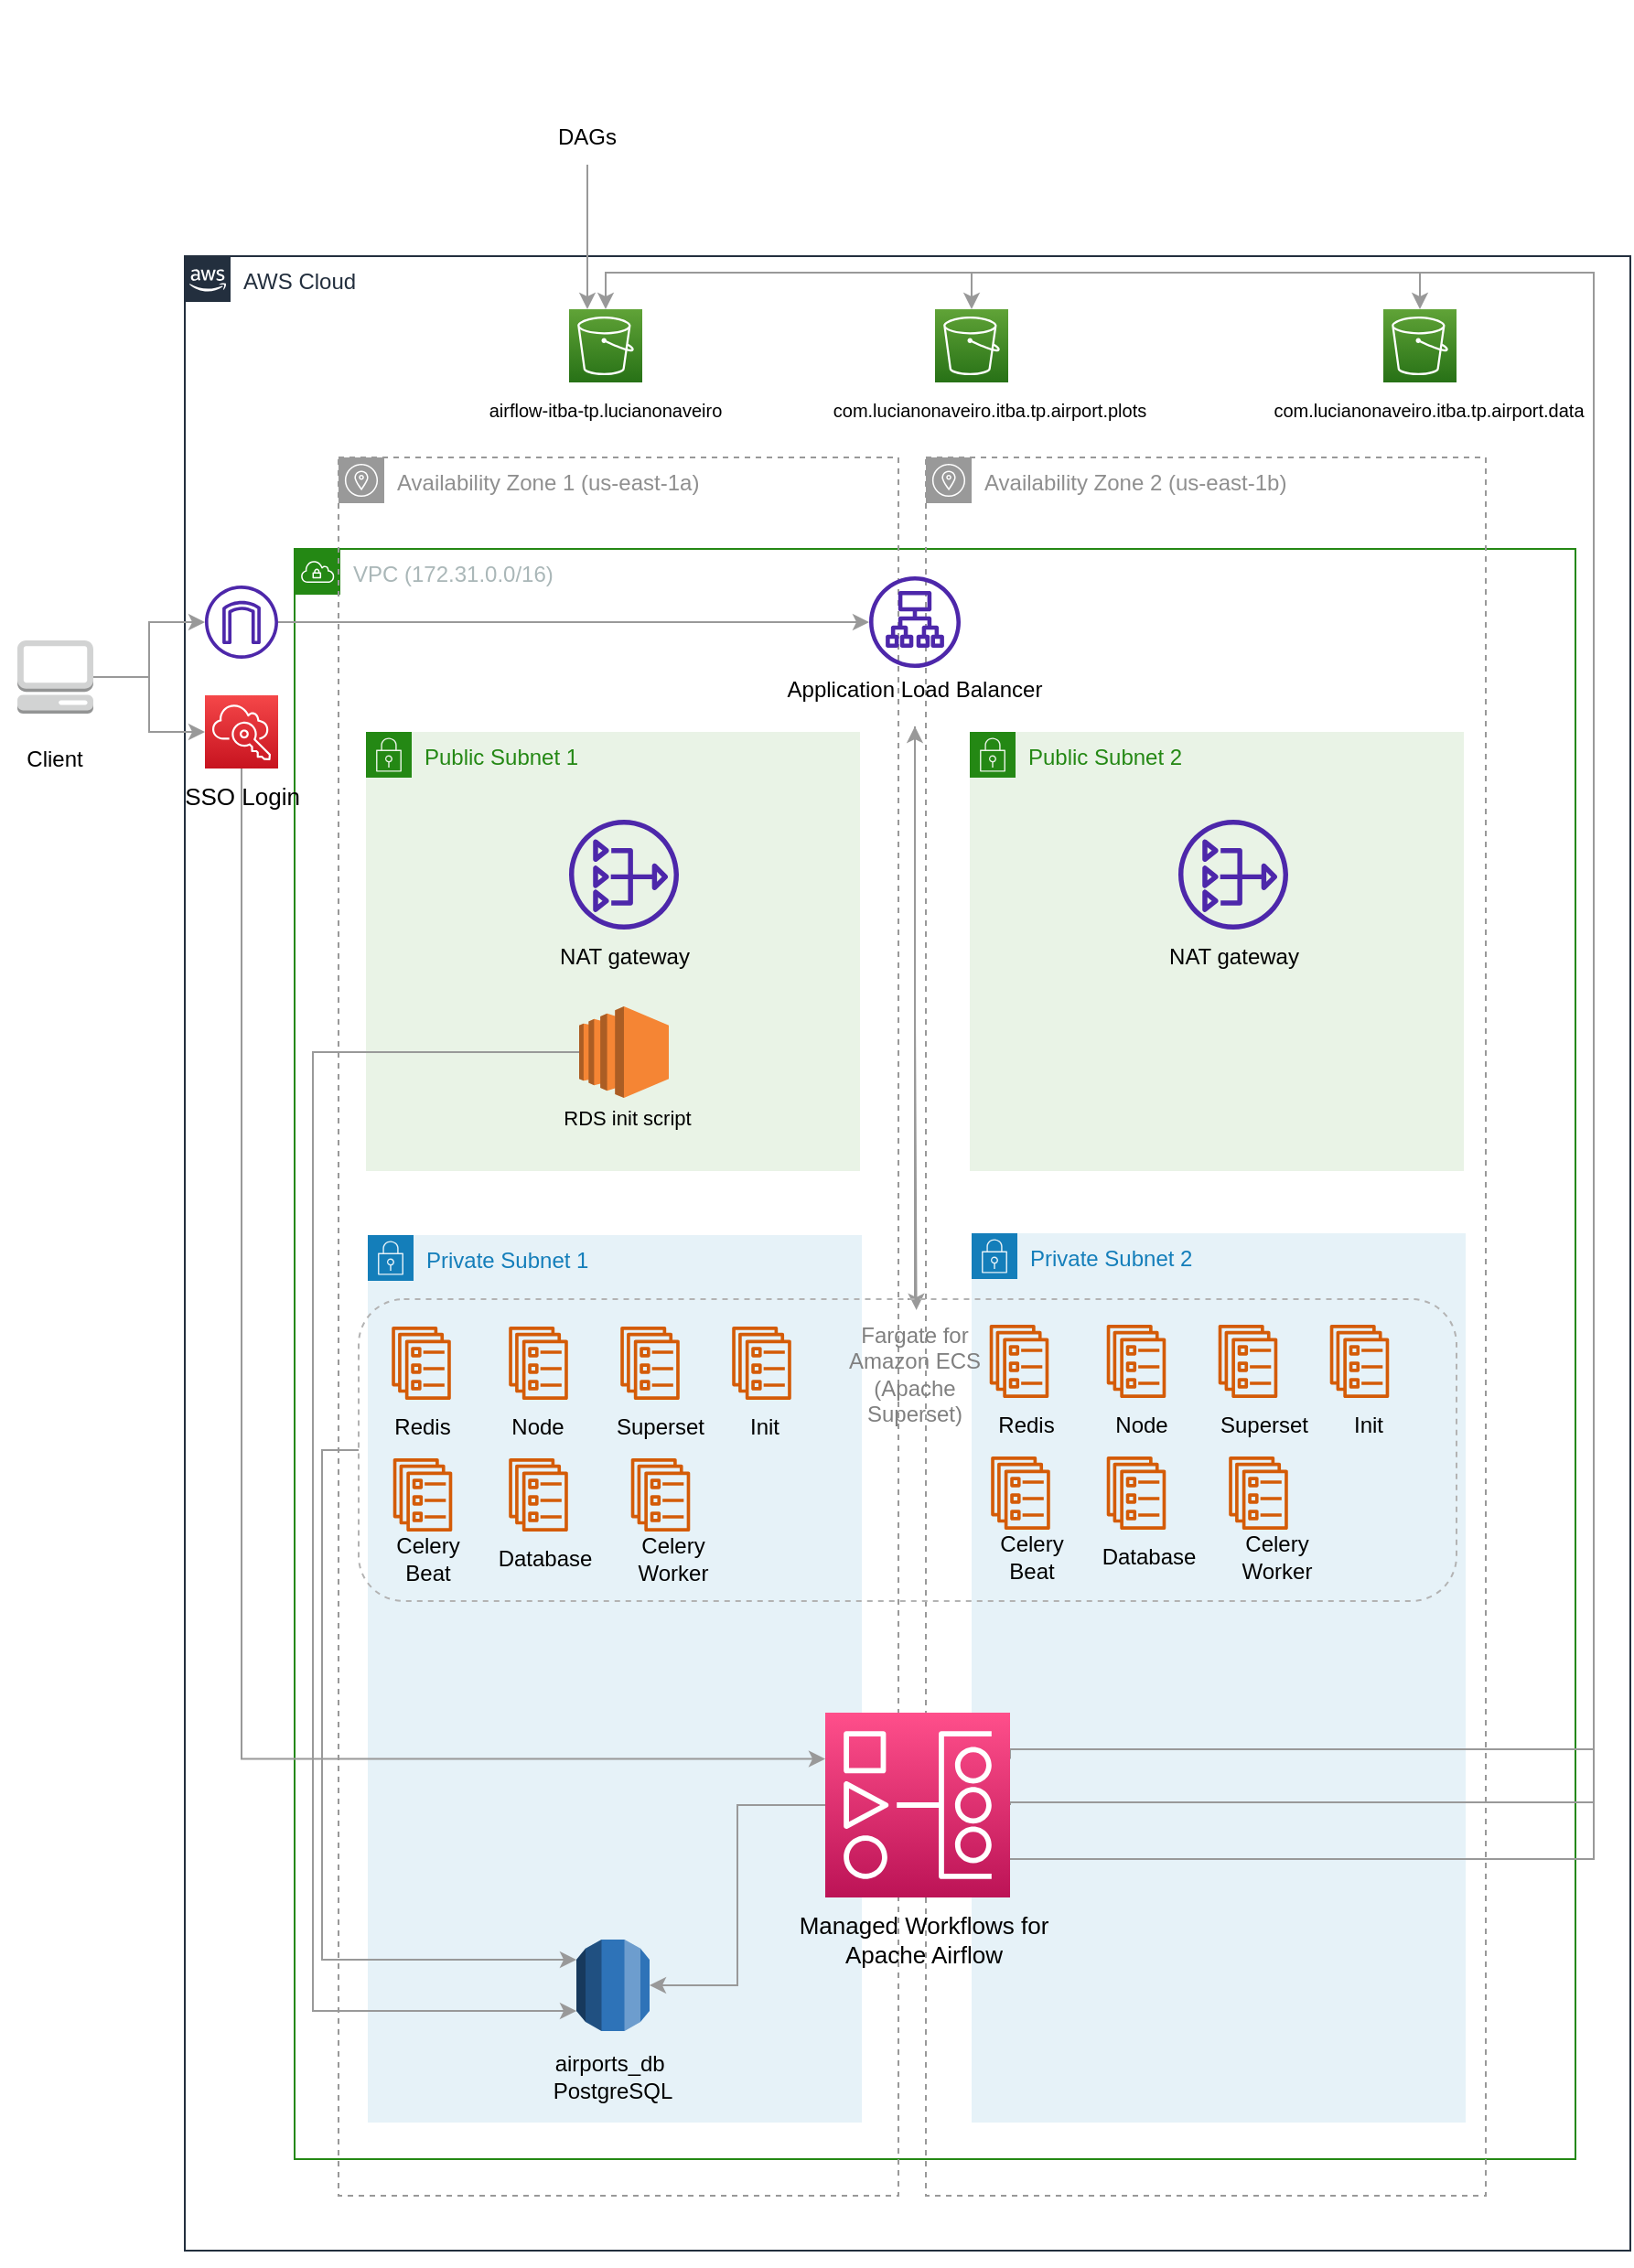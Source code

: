 <mxfile version="16.5.6" type="device" pages="2"><diagram id="lskXQ4LoMNO0AFuJrBxe" name="Page-1"><mxGraphModel dx="1848" dy="1592" grid="1" gridSize="10" guides="1" tooltips="1" connect="1" arrows="1" fold="1" page="1" pageScale="1" pageWidth="850" pageHeight="1100" background="#FFFFFF" math="0" shadow="0"><root><mxCell id="0"/><mxCell id="1" parent="0"/><mxCell id="YPD38KbdbSvbXWxAXCZY-50" value="VPC (172.31.0.0/16)" style="points=[[0,0],[0.25,0],[0.5,0],[0.75,0],[1,0],[1,0.25],[1,0.5],[1,0.75],[1,1],[0.75,1],[0.5,1],[0.25,1],[0,1],[0,0.75],[0,0.5],[0,0.25]];outlineConnect=0;gradientColor=none;html=1;whiteSpace=wrap;fontSize=12;fontStyle=0;container=1;pointerEvents=0;collapsible=0;recursiveResize=0;shape=mxgraph.aws4.group;grIcon=mxgraph.aws4.group_vpc;strokeColor=#248814;fillColor=none;verticalAlign=top;align=left;spacingLeft=30;fontColor=#AAB7B8;dashed=0;shadow=0;" vertex="1" parent="1"><mxGeometry x="100" y="154" width="700" height="880" as="geometry"/></mxCell><mxCell id="YPD38KbdbSvbXWxAXCZY-58" value="Private Subnet 1" style="points=[[0,0],[0.25,0],[0.5,0],[0.75,0],[1,0],[1,0.25],[1,0.5],[1,0.75],[1,1],[0.75,1],[0.5,1],[0.25,1],[0,1],[0,0.75],[0,0.5],[0,0.25]];outlineConnect=0;gradientColor=none;html=1;whiteSpace=wrap;fontSize=12;fontStyle=0;container=1;pointerEvents=0;collapsible=0;recursiveResize=0;shape=mxgraph.aws4.group;grIcon=mxgraph.aws4.group_security_group;grStroke=0;strokeColor=#147EBA;fillColor=#E6F2F8;verticalAlign=top;align=left;spacingLeft=30;fontColor=#147EBA;dashed=0;shadow=0;" vertex="1" parent="YPD38KbdbSvbXWxAXCZY-50"><mxGeometry x="40" y="375" width="270" height="485" as="geometry"/></mxCell><mxCell id="YPD38KbdbSvbXWxAXCZY-74" value="" style="sketch=0;outlineConnect=0;fontColor=#232F3E;gradientColor=none;fillColor=#D45B07;strokeColor=none;dashed=0;verticalLabelPosition=bottom;verticalAlign=top;align=center;html=1;fontSize=12;fontStyle=0;aspect=fixed;pointerEvents=1;shape=mxgraph.aws4.ecs_service;shadow=0;" vertex="1" parent="YPD38KbdbSvbXWxAXCZY-58"><mxGeometry x="13" y="50" width="32.51" height="40" as="geometry"/></mxCell><mxCell id="YPD38KbdbSvbXWxAXCZY-77" value="" style="sketch=0;outlineConnect=0;fontColor=#232F3E;gradientColor=none;fillColor=#D45B07;strokeColor=none;dashed=0;verticalLabelPosition=bottom;verticalAlign=top;align=center;html=1;fontSize=12;fontStyle=0;aspect=fixed;pointerEvents=1;shape=mxgraph.aws4.ecs_service;shadow=0;" vertex="1" parent="YPD38KbdbSvbXWxAXCZY-58"><mxGeometry x="77" y="50" width="32.51" height="40" as="geometry"/></mxCell><mxCell id="YPD38KbdbSvbXWxAXCZY-78" value="" style="sketch=0;outlineConnect=0;fontColor=#232F3E;gradientColor=none;fillColor=#D45B07;strokeColor=none;dashed=0;verticalLabelPosition=bottom;verticalAlign=top;align=center;html=1;fontSize=12;fontStyle=0;aspect=fixed;pointerEvents=1;shape=mxgraph.aws4.ecs_service;shadow=0;" vertex="1" parent="YPD38KbdbSvbXWxAXCZY-58"><mxGeometry x="138" y="50" width="32.51" height="40" as="geometry"/></mxCell><mxCell id="YPD38KbdbSvbXWxAXCZY-79" value="" style="sketch=0;outlineConnect=0;fontColor=#232F3E;gradientColor=none;fillColor=#D45B07;strokeColor=none;dashed=0;verticalLabelPosition=bottom;verticalAlign=top;align=center;html=1;fontSize=12;fontStyle=0;aspect=fixed;pointerEvents=1;shape=mxgraph.aws4.ecs_service;shadow=0;" vertex="1" parent="YPD38KbdbSvbXWxAXCZY-58"><mxGeometry x="199" y="50" width="32.51" height="40" as="geometry"/></mxCell><mxCell id="YPD38KbdbSvbXWxAXCZY-80" value="Redis" style="text;html=1;strokeColor=none;fillColor=none;align=center;verticalAlign=middle;whiteSpace=wrap;rounded=0;shadow=0;" vertex="1" parent="YPD38KbdbSvbXWxAXCZY-58"><mxGeometry y="90" width="60" height="30" as="geometry"/></mxCell><mxCell id="YPD38KbdbSvbXWxAXCZY-81" value="Node" style="text;html=1;strokeColor=none;fillColor=none;align=center;verticalAlign=middle;whiteSpace=wrap;rounded=0;shadow=0;" vertex="1" parent="YPD38KbdbSvbXWxAXCZY-58"><mxGeometry x="63.25" y="90" width="60" height="30" as="geometry"/></mxCell><mxCell id="YPD38KbdbSvbXWxAXCZY-82" value="Init" style="text;html=1;strokeColor=none;fillColor=none;align=center;verticalAlign=middle;whiteSpace=wrap;rounded=0;shadow=0;" vertex="1" parent="YPD38KbdbSvbXWxAXCZY-58"><mxGeometry x="197" y="90" width="40" height="30" as="geometry"/></mxCell><mxCell id="YPD38KbdbSvbXWxAXCZY-83" value="Superset" style="text;html=1;strokeColor=none;fillColor=none;align=center;verticalAlign=middle;whiteSpace=wrap;rounded=0;shadow=0;" vertex="1" parent="YPD38KbdbSvbXWxAXCZY-58"><mxGeometry x="130" y="90" width="60" height="30" as="geometry"/></mxCell><mxCell id="YPD38KbdbSvbXWxAXCZY-84" value="" style="sketch=0;outlineConnect=0;fontColor=#232F3E;gradientColor=none;fillColor=#D45B07;strokeColor=none;dashed=0;verticalLabelPosition=bottom;verticalAlign=top;align=center;html=1;fontSize=12;fontStyle=0;aspect=fixed;pointerEvents=1;shape=mxgraph.aws4.ecs_service;shadow=0;" vertex="1" parent="YPD38KbdbSvbXWxAXCZY-58"><mxGeometry x="13.75" y="122" width="32.51" height="40" as="geometry"/></mxCell><mxCell id="YPD38KbdbSvbXWxAXCZY-85" value="" style="sketch=0;outlineConnect=0;fontColor=#232F3E;gradientColor=none;fillColor=#D45B07;strokeColor=none;dashed=0;verticalLabelPosition=bottom;verticalAlign=top;align=center;html=1;fontSize=12;fontStyle=0;aspect=fixed;pointerEvents=1;shape=mxgraph.aws4.ecs_service;shadow=0;" vertex="1" parent="YPD38KbdbSvbXWxAXCZY-58"><mxGeometry x="77" y="122" width="32.51" height="40" as="geometry"/></mxCell><mxCell id="YPD38KbdbSvbXWxAXCZY-86" value="" style="sketch=0;outlineConnect=0;fontColor=#232F3E;gradientColor=none;fillColor=#D45B07;strokeColor=none;dashed=0;verticalLabelPosition=bottom;verticalAlign=top;align=center;html=1;fontSize=12;fontStyle=0;aspect=fixed;pointerEvents=1;shape=mxgraph.aws4.ecs_service;shadow=0;" vertex="1" parent="YPD38KbdbSvbXWxAXCZY-58"><mxGeometry x="143.75" y="122" width="32.51" height="40" as="geometry"/></mxCell><mxCell id="YPD38KbdbSvbXWxAXCZY-87" value="Celery Beat" style="text;html=1;strokeColor=none;fillColor=none;align=center;verticalAlign=middle;whiteSpace=wrap;rounded=0;shadow=0;" vertex="1" parent="YPD38KbdbSvbXWxAXCZY-58"><mxGeometry x="3.25" y="162" width="60" height="30" as="geometry"/></mxCell><mxCell id="YPD38KbdbSvbXWxAXCZY-88" value="Database" style="text;html=1;strokeColor=none;fillColor=none;align=center;verticalAlign=middle;whiteSpace=wrap;rounded=0;shadow=0;" vertex="1" parent="YPD38KbdbSvbXWxAXCZY-58"><mxGeometry x="67.25" y="162" width="60" height="30" as="geometry"/></mxCell><mxCell id="YPD38KbdbSvbXWxAXCZY-89" value="Celery Worker" style="text;html=1;strokeColor=none;fillColor=none;align=center;verticalAlign=middle;whiteSpace=wrap;rounded=0;shadow=0;" vertex="1" parent="YPD38KbdbSvbXWxAXCZY-58"><mxGeometry x="137" y="162" width="60" height="30" as="geometry"/></mxCell><mxCell id="YPD38KbdbSvbXWxAXCZY-63" value="Private Subnet 2" style="points=[[0,0],[0.25,0],[0.5,0],[0.75,0],[1,0],[1,0.25],[1,0.5],[1,0.75],[1,1],[0.75,1],[0.5,1],[0.25,1],[0,1],[0,0.75],[0,0.5],[0,0.25]];outlineConnect=0;gradientColor=none;html=1;whiteSpace=wrap;fontSize=12;fontStyle=0;container=1;pointerEvents=0;collapsible=0;recursiveResize=0;shape=mxgraph.aws4.group;grIcon=mxgraph.aws4.group_security_group;grStroke=0;strokeColor=#147EBA;fillColor=#E6F2F8;verticalAlign=top;align=left;spacingLeft=30;fontColor=#147EBA;dashed=0;shadow=0;" vertex="1" parent="YPD38KbdbSvbXWxAXCZY-50"><mxGeometry x="370" y="374" width="270" height="486" as="geometry"/></mxCell><mxCell id="YPD38KbdbSvbXWxAXCZY-90" value="" style="sketch=0;outlineConnect=0;fontColor=#232F3E;gradientColor=none;fillColor=#D45B07;strokeColor=none;dashed=0;verticalLabelPosition=bottom;verticalAlign=top;align=center;html=1;fontSize=12;fontStyle=0;aspect=fixed;pointerEvents=1;shape=mxgraph.aws4.ecs_service;shadow=0;" vertex="1" parent="YPD38KbdbSvbXWxAXCZY-63"><mxGeometry x="9.74" y="50" width="32.51" height="40" as="geometry"/></mxCell><mxCell id="YPD38KbdbSvbXWxAXCZY-91" value="" style="sketch=0;outlineConnect=0;fontColor=#232F3E;gradientColor=none;fillColor=#D45B07;strokeColor=none;dashed=0;verticalLabelPosition=bottom;verticalAlign=top;align=center;html=1;fontSize=12;fontStyle=0;aspect=fixed;pointerEvents=1;shape=mxgraph.aws4.ecs_service;shadow=0;" vertex="1" parent="YPD38KbdbSvbXWxAXCZY-63"><mxGeometry x="73.74" y="50" width="32.51" height="40" as="geometry"/></mxCell><mxCell id="YPD38KbdbSvbXWxAXCZY-92" value="" style="sketch=0;outlineConnect=0;fontColor=#232F3E;gradientColor=none;fillColor=#D45B07;strokeColor=none;dashed=0;verticalLabelPosition=bottom;verticalAlign=top;align=center;html=1;fontSize=12;fontStyle=0;aspect=fixed;pointerEvents=1;shape=mxgraph.aws4.ecs_service;shadow=0;" vertex="1" parent="YPD38KbdbSvbXWxAXCZY-63"><mxGeometry x="134.74" y="50" width="32.51" height="40" as="geometry"/></mxCell><mxCell id="YPD38KbdbSvbXWxAXCZY-93" value="" style="sketch=0;outlineConnect=0;fontColor=#232F3E;gradientColor=none;fillColor=#D45B07;strokeColor=none;dashed=0;verticalLabelPosition=bottom;verticalAlign=top;align=center;html=1;fontSize=12;fontStyle=0;aspect=fixed;pointerEvents=1;shape=mxgraph.aws4.ecs_service;shadow=0;" vertex="1" parent="YPD38KbdbSvbXWxAXCZY-63"><mxGeometry x="195.74" y="50" width="32.51" height="40" as="geometry"/></mxCell><mxCell id="YPD38KbdbSvbXWxAXCZY-94" value="" style="sketch=0;outlineConnect=0;fontColor=#232F3E;gradientColor=none;fillColor=#D45B07;strokeColor=none;dashed=0;verticalLabelPosition=bottom;verticalAlign=top;align=center;html=1;fontSize=12;fontStyle=0;aspect=fixed;pointerEvents=1;shape=mxgraph.aws4.ecs_service;shadow=0;" vertex="1" parent="YPD38KbdbSvbXWxAXCZY-63"><mxGeometry x="10.49" y="122" width="32.51" height="40" as="geometry"/></mxCell><mxCell id="YPD38KbdbSvbXWxAXCZY-95" value="" style="sketch=0;outlineConnect=0;fontColor=#232F3E;gradientColor=none;fillColor=#D45B07;strokeColor=none;dashed=0;verticalLabelPosition=bottom;verticalAlign=top;align=center;html=1;fontSize=12;fontStyle=0;aspect=fixed;pointerEvents=1;shape=mxgraph.aws4.ecs_service;shadow=0;" vertex="1" parent="YPD38KbdbSvbXWxAXCZY-63"><mxGeometry x="73.74" y="122" width="32.51" height="40" as="geometry"/></mxCell><mxCell id="YPD38KbdbSvbXWxAXCZY-96" value="" style="sketch=0;outlineConnect=0;fontColor=#232F3E;gradientColor=none;fillColor=#D45B07;strokeColor=none;dashed=0;verticalLabelPosition=bottom;verticalAlign=top;align=center;html=1;fontSize=12;fontStyle=0;aspect=fixed;pointerEvents=1;shape=mxgraph.aws4.ecs_service;shadow=0;" vertex="1" parent="YPD38KbdbSvbXWxAXCZY-63"><mxGeometry x="140.49" y="122" width="32.51" height="40" as="geometry"/></mxCell><mxCell id="YPD38KbdbSvbXWxAXCZY-97" value="Redis" style="text;html=1;strokeColor=none;fillColor=none;align=center;verticalAlign=middle;whiteSpace=wrap;rounded=0;shadow=0;" vertex="1" parent="YPD38KbdbSvbXWxAXCZY-63"><mxGeometry y="90" width="60" height="30" as="geometry"/></mxCell><mxCell id="YPD38KbdbSvbXWxAXCZY-98" value="Node" style="text;html=1;strokeColor=none;fillColor=none;align=center;verticalAlign=middle;whiteSpace=wrap;rounded=0;shadow=0;" vertex="1" parent="YPD38KbdbSvbXWxAXCZY-63"><mxGeometry x="63.25" y="90" width="60" height="30" as="geometry"/></mxCell><mxCell id="YPD38KbdbSvbXWxAXCZY-99" value="Init" style="text;html=1;strokeColor=none;fillColor=none;align=center;verticalAlign=middle;whiteSpace=wrap;rounded=0;shadow=0;" vertex="1" parent="YPD38KbdbSvbXWxAXCZY-63"><mxGeometry x="197" y="90" width="40" height="30" as="geometry"/></mxCell><mxCell id="YPD38KbdbSvbXWxAXCZY-100" value="Superset" style="text;html=1;strokeColor=none;fillColor=none;align=center;verticalAlign=middle;whiteSpace=wrap;rounded=0;shadow=0;" vertex="1" parent="YPD38KbdbSvbXWxAXCZY-63"><mxGeometry x="130" y="90" width="60" height="30" as="geometry"/></mxCell><mxCell id="YPD38KbdbSvbXWxAXCZY-101" value="Celery Beat" style="text;html=1;strokeColor=none;fillColor=none;align=center;verticalAlign=middle;whiteSpace=wrap;rounded=0;shadow=0;" vertex="1" parent="YPD38KbdbSvbXWxAXCZY-63"><mxGeometry x="3.25" y="162" width="60" height="30" as="geometry"/></mxCell><mxCell id="YPD38KbdbSvbXWxAXCZY-102" value="Database" style="text;html=1;strokeColor=none;fillColor=none;align=center;verticalAlign=middle;whiteSpace=wrap;rounded=0;shadow=0;" vertex="1" parent="YPD38KbdbSvbXWxAXCZY-63"><mxGeometry x="67.25" y="162" width="60" height="30" as="geometry"/></mxCell><mxCell id="YPD38KbdbSvbXWxAXCZY-103" value="Celery Worker" style="text;html=1;strokeColor=none;fillColor=none;align=center;verticalAlign=middle;whiteSpace=wrap;rounded=0;shadow=0;" vertex="1" parent="YPD38KbdbSvbXWxAXCZY-63"><mxGeometry x="137" y="162" width="60" height="30" as="geometry"/></mxCell><mxCell id="YPD38KbdbSvbXWxAXCZY-113" value="AWS Cloud" style="points=[[0,0],[0.25,0],[0.5,0],[0.75,0],[1,0],[1,0.25],[1,0.5],[1,0.75],[1,1],[0.75,1],[0.5,1],[0.25,1],[0,1],[0,0.75],[0,0.5],[0,0.25]];outlineConnect=0;gradientColor=none;html=1;whiteSpace=wrap;fontSize=12;fontStyle=0;container=1;pointerEvents=0;collapsible=0;recursiveResize=0;shape=mxgraph.aws4.group;grIcon=mxgraph.aws4.group_aws_cloud_alt;strokeColor=#232F3E;fillColor=none;verticalAlign=top;align=left;spacingLeft=30;fontColor=#232F3E;dashed=0;shadow=0;" vertex="1" parent="1"><mxGeometry x="40" y="-6" width="790" height="1090" as="geometry"/></mxCell><mxCell id="YPD38KbdbSvbXWxAXCZY-226" value="&lt;font color=&quot;#8f8f8f&quot;&gt;Availability Zone 2 (us-east-1b)&lt;/font&gt;" style="sketch=0;outlineConnect=0;gradientColor=none;html=1;whiteSpace=wrap;fontSize=12;fontStyle=0;shape=mxgraph.aws4.group;grIcon=mxgraph.aws4.group_availability_zone;strokeColor=#999999;fillColor=none;verticalAlign=top;align=left;spacingLeft=30;fontColor=#E8E8E8;dashed=1;shadow=0;" vertex="1" parent="YPD38KbdbSvbXWxAXCZY-113"><mxGeometry x="405" y="110" width="306" height="950" as="geometry"/></mxCell><mxCell id="YPD38KbdbSvbXWxAXCZY-190" value="&lt;font color=&quot;#8f8f8f&quot;&gt;Availability Zone 1 (us-east-1a)&lt;/font&gt;" style="sketch=0;outlineConnect=0;gradientColor=none;html=1;whiteSpace=wrap;fontSize=12;fontStyle=0;shape=mxgraph.aws4.group;grIcon=mxgraph.aws4.group_availability_zone;strokeColor=#999999;fillColor=none;verticalAlign=top;align=left;spacingLeft=30;fontColor=#E8E8E8;dashed=1;shadow=0;" vertex="1" parent="YPD38KbdbSvbXWxAXCZY-113"><mxGeometry x="84" y="110" width="306" height="950" as="geometry"/></mxCell><mxCell id="YPD38KbdbSvbXWxAXCZY-163" style="edgeStyle=orthogonalEdgeStyle;rounded=0;orthogonalLoop=1;jettySize=auto;html=1;fontSize=12;fontColor=#000000;strokeColor=#999999;" edge="1" parent="YPD38KbdbSvbXWxAXCZY-113" source="YPD38KbdbSvbXWxAXCZY-122" target="YPD38KbdbSvbXWxAXCZY-71"><mxGeometry relative="1" as="geometry"/></mxCell><mxCell id="YPD38KbdbSvbXWxAXCZY-122" value="" style="sketch=0;outlineConnect=0;fontColor=#232F3E;gradientColor=none;fillColor=#4D27AA;strokeColor=none;dashed=0;verticalLabelPosition=bottom;verticalAlign=top;align=center;html=1;fontSize=12;fontStyle=0;aspect=fixed;pointerEvents=1;shape=mxgraph.aws4.internet_gateway;shadow=0;" vertex="1" parent="YPD38KbdbSvbXWxAXCZY-113"><mxGeometry x="11" y="180" width="40" height="40" as="geometry"/></mxCell><mxCell id="YPD38KbdbSvbXWxAXCZY-231" style="edgeStyle=orthogonalEdgeStyle;rounded=0;orthogonalLoop=1;jettySize=auto;html=1;exitX=0.5;exitY=1;exitDx=0;exitDy=0;entryX=0.508;entryY=0.036;entryDx=0;entryDy=0;entryPerimeter=0;fontSize=11;fontColor=#000000;strokeColor=#999999;" edge="1" parent="YPD38KbdbSvbXWxAXCZY-113" source="YPD38KbdbSvbXWxAXCZY-72" target="YPD38KbdbSvbXWxAXCZY-109"><mxGeometry relative="1" as="geometry"/></mxCell><mxCell id="YPD38KbdbSvbXWxAXCZY-157" style="edgeStyle=orthogonalEdgeStyle;rounded=0;orthogonalLoop=1;jettySize=auto;html=1;exitX=0;exitY=0.5;exitDx=0;exitDy=0;exitPerimeter=0;entryX=1;entryY=0.5;entryDx=0;entryDy=0;entryPerimeter=0;fontSize=12;fontColor=#000000;strokeColor=#999999;" edge="1" parent="YPD38KbdbSvbXWxAXCZY-113" source="YPD38KbdbSvbXWxAXCZY-127" target="YPD38KbdbSvbXWxAXCZY-132"><mxGeometry relative="1" as="geometry"/></mxCell><mxCell id="YPD38KbdbSvbXWxAXCZY-176" style="edgeStyle=orthogonalEdgeStyle;rounded=0;orthogonalLoop=1;jettySize=auto;html=1;exitX=1;exitY=0.5;exitDx=0;exitDy=0;exitPerimeter=0;entryX=0.5;entryY=0;entryDx=0;entryDy=0;entryPerimeter=0;fontSize=12;fontColor=#000000;strokeColor=#999999;" edge="1" parent="YPD38KbdbSvbXWxAXCZY-113" source="YPD38KbdbSvbXWxAXCZY-127" target="YPD38KbdbSvbXWxAXCZY-134"><mxGeometry relative="1" as="geometry"><Array as="points"><mxPoint x="770" y="845"/><mxPoint x="770" y="9"/><mxPoint x="430" y="9"/></Array></mxGeometry></mxCell><mxCell id="YPD38KbdbSvbXWxAXCZY-177" style="edgeStyle=orthogonalEdgeStyle;rounded=0;orthogonalLoop=1;jettySize=auto;html=1;exitX=1;exitY=0.25;exitDx=0;exitDy=0;exitPerimeter=0;entryX=0.5;entryY=0;entryDx=0;entryDy=0;entryPerimeter=0;fontSize=12;fontColor=#000000;strokeColor=#999999;" edge="1" parent="YPD38KbdbSvbXWxAXCZY-113" source="YPD38KbdbSvbXWxAXCZY-127" target="YPD38KbdbSvbXWxAXCZY-130"><mxGeometry relative="1" as="geometry"><Array as="points"><mxPoint x="451" y="816"/><mxPoint x="770" y="816"/><mxPoint x="770" y="9"/><mxPoint x="230" y="9"/></Array></mxGeometry></mxCell><mxCell id="YPD38KbdbSvbXWxAXCZY-132" value="" style="outlineConnect=0;dashed=0;verticalLabelPosition=bottom;verticalAlign=top;align=center;html=1;shape=mxgraph.aws3.rds;fillColor=#2E73B8;gradientColor=none;shadow=0;fontColor=#808080;strokeColor=#B3B3B3;" vertex="1" parent="YPD38KbdbSvbXWxAXCZY-113"><mxGeometry x="214" y="920" width="40" height="50" as="geometry"/></mxCell><mxCell id="YPD38KbdbSvbXWxAXCZY-130" value="" style="sketch=0;points=[[0,0,0],[0.25,0,0],[0.5,0,0],[0.75,0,0],[1,0,0],[0,1,0],[0.25,1,0],[0.5,1,0],[0.75,1,0],[1,1,0],[0,0.25,0],[0,0.5,0],[0,0.75,0],[1,0.25,0],[1,0.5,0],[1,0.75,0]];outlineConnect=0;fontColor=#232F3E;gradientColor=#60A337;gradientDirection=north;fillColor=#277116;strokeColor=#ffffff;dashed=0;verticalLabelPosition=bottom;verticalAlign=top;align=center;html=1;fontSize=12;fontStyle=0;aspect=fixed;shape=mxgraph.aws4.resourceIcon;resIcon=mxgraph.aws4.s3;shadow=0;" vertex="1" parent="YPD38KbdbSvbXWxAXCZY-113"><mxGeometry x="210" y="29" width="40" height="40" as="geometry"/></mxCell><mxCell id="YPD38KbdbSvbXWxAXCZY-134" value="" style="sketch=0;points=[[0,0,0],[0.25,0,0],[0.5,0,0],[0.75,0,0],[1,0,0],[0,1,0],[0.25,1,0],[0.5,1,0],[0.75,1,0],[1,1,0],[0,0.25,0],[0,0.5,0],[0,0.75,0],[1,0.25,0],[1,0.5,0],[1,0.75,0]];outlineConnect=0;fontColor=#232F3E;gradientColor=#60A337;gradientDirection=north;fillColor=#277116;strokeColor=#ffffff;dashed=0;verticalLabelPosition=bottom;verticalAlign=top;align=center;html=1;fontSize=12;fontStyle=0;aspect=fixed;shape=mxgraph.aws4.resourceIcon;resIcon=mxgraph.aws4.s3;shadow=0;" vertex="1" parent="YPD38KbdbSvbXWxAXCZY-113"><mxGeometry x="410" y="29" width="40" height="40" as="geometry"/></mxCell><mxCell id="YPD38KbdbSvbXWxAXCZY-135" value="" style="sketch=0;points=[[0,0,0],[0.25,0,0],[0.5,0,0],[0.75,0,0],[1,0,0],[0,1,0],[0.25,1,0],[0.5,1,0],[0.75,1,0],[1,1,0],[0,0.25,0],[0,0.5,0],[0,0.75,0],[1,0.25,0],[1,0.5,0],[1,0.75,0]];outlineConnect=0;fontColor=#232F3E;gradientColor=#60A337;gradientDirection=north;fillColor=#277116;strokeColor=#ffffff;dashed=0;verticalLabelPosition=bottom;verticalAlign=top;align=center;html=1;fontSize=12;fontStyle=0;aspect=fixed;shape=mxgraph.aws4.resourceIcon;resIcon=mxgraph.aws4.s3;shadow=0;" vertex="1" parent="YPD38KbdbSvbXWxAXCZY-113"><mxGeometry x="655" y="29" width="40" height="40" as="geometry"/></mxCell><mxCell id="YPD38KbdbSvbXWxAXCZY-136" value="&lt;font color=&quot;#000000&quot; style=&quot;font-size: 10px&quot;&gt;airflow-itba-tp.lucianonaveiro&lt;/font&gt;" style="text;html=1;strokeColor=none;fillColor=none;align=center;verticalAlign=middle;whiteSpace=wrap;rounded=0;shadow=0;dashed=1;fontColor=#808080;" vertex="1" parent="YPD38KbdbSvbXWxAXCZY-113"><mxGeometry x="140" y="69" width="180" height="30" as="geometry"/></mxCell><mxCell id="YPD38KbdbSvbXWxAXCZY-152" value="&lt;font color=&quot;#000000&quot; style=&quot;font-size: 10px&quot;&gt;com.lucianonaveiro.itba.tp.airport.data&lt;/font&gt;" style="text;html=1;strokeColor=none;fillColor=none;align=center;verticalAlign=middle;whiteSpace=wrap;rounded=0;shadow=0;dashed=1;fontColor=#808080;" vertex="1" parent="YPD38KbdbSvbXWxAXCZY-113"><mxGeometry x="590" y="69" width="180" height="30" as="geometry"/></mxCell><mxCell id="YPD38KbdbSvbXWxAXCZY-153" value="&lt;font color=&quot;#000000&quot; style=&quot;font-size: 10px&quot;&gt;com.lucianonaveiro.itba.tp.airport.plots&lt;/font&gt;" style="text;html=1;strokeColor=none;fillColor=none;align=center;verticalAlign=middle;whiteSpace=wrap;rounded=0;shadow=0;dashed=1;fontColor=#808080;" vertex="1" parent="YPD38KbdbSvbXWxAXCZY-113"><mxGeometry x="350" y="69" width="180" height="30" as="geometry"/></mxCell><mxCell id="YPD38KbdbSvbXWxAXCZY-154" value="&lt;font style=&quot;font-size: 12px&quot;&gt;airports_db&amp;nbsp; PostgreSQL&lt;/font&gt;" style="text;html=1;strokeColor=none;fillColor=none;align=center;verticalAlign=middle;whiteSpace=wrap;rounded=0;shadow=0;dashed=1;fontSize=10;fontColor=#000000;" vertex="1" parent="YPD38KbdbSvbXWxAXCZY-113"><mxGeometry x="204" y="980" width="60" height="30" as="geometry"/></mxCell><mxCell id="YPD38KbdbSvbXWxAXCZY-106" value="NAT gateway" style="text;html=1;strokeColor=none;fillColor=none;align=center;verticalAlign=middle;whiteSpace=wrap;rounded=0;shadow=0;" vertex="1" parent="YPD38KbdbSvbXWxAXCZY-113"><mxGeometry x="513" y="323" width="90" height="30" as="geometry"/></mxCell><mxCell id="YPD38KbdbSvbXWxAXCZY-179" style="edgeStyle=orthogonalEdgeStyle;rounded=0;orthogonalLoop=1;jettySize=auto;html=1;exitX=0;exitY=0.5;exitDx=0;exitDy=0;entryX=0;entryY=0.22;entryDx=0;entryDy=0;entryPerimeter=0;fontSize=12;fontColor=#000000;strokeColor=#999999;" edge="1" parent="YPD38KbdbSvbXWxAXCZY-113" source="YPD38KbdbSvbXWxAXCZY-109" target="YPD38KbdbSvbXWxAXCZY-132"><mxGeometry relative="1" as="geometry"/></mxCell><mxCell id="YPD38KbdbSvbXWxAXCZY-233" style="edgeStyle=orthogonalEdgeStyle;rounded=0;orthogonalLoop=1;jettySize=auto;html=1;exitX=0.5;exitY=0;exitDx=0;exitDy=0;entryX=0.5;entryY=1;entryDx=0;entryDy=0;fontSize=11;fontColor=#000000;strokeColor=#999999;" edge="1" parent="YPD38KbdbSvbXWxAXCZY-113" source="YPD38KbdbSvbXWxAXCZY-109" target="YPD38KbdbSvbXWxAXCZY-72"><mxGeometry relative="1" as="geometry"><Array as="points"><mxPoint x="399" y="570"/></Array></mxGeometry></mxCell><mxCell id="YPD38KbdbSvbXWxAXCZY-109" value="" style="rounded=1;whiteSpace=wrap;html=1;shadow=0;dashed=1;strokeColor=#B3B3B3;fillColor=none;" vertex="1" parent="YPD38KbdbSvbXWxAXCZY-113"><mxGeometry x="95" y="570" width="600" height="165" as="geometry"/></mxCell><mxCell id="YPD38KbdbSvbXWxAXCZY-53" value="Public Subnet 1" style="points=[[0,0],[0.25,0],[0.5,0],[0.75,0],[1,0],[1,0.25],[1,0.5],[1,0.75],[1,1],[0.75,1],[0.5,1],[0.25,1],[0,1],[0,0.75],[0,0.5],[0,0.25]];outlineConnect=0;gradientColor=none;html=1;whiteSpace=wrap;fontSize=12;fontStyle=0;container=1;pointerEvents=0;collapsible=0;recursiveResize=0;shape=mxgraph.aws4.group;grIcon=mxgraph.aws4.group_security_group;grStroke=0;strokeColor=#248814;fillColor=#E9F3E6;verticalAlign=top;align=left;spacingLeft=30;fontColor=#248814;dashed=0;shadow=0;" vertex="1" parent="YPD38KbdbSvbXWxAXCZY-113"><mxGeometry x="99" y="260" width="270" height="240" as="geometry"/></mxCell><mxCell id="YPD38KbdbSvbXWxAXCZY-167" value="" style="sketch=0;outlineConnect=0;fontColor=#232F3E;gradientColor=none;fillColor=#4D27AA;strokeColor=none;dashed=0;verticalLabelPosition=bottom;verticalAlign=top;align=center;html=1;fontSize=12;fontStyle=0;aspect=fixed;pointerEvents=1;shape=mxgraph.aws4.nat_gateway;shadow=0;" vertex="1" parent="YPD38KbdbSvbXWxAXCZY-53"><mxGeometry x="111" y="48" width="60" height="60" as="geometry"/></mxCell><mxCell id="YPD38KbdbSvbXWxAXCZY-169" value="NAT gateway" style="text;html=1;strokeColor=none;fillColor=none;align=center;verticalAlign=middle;whiteSpace=wrap;rounded=0;shadow=0;dashed=1;fontSize=12;fontColor=#000000;" vertex="1" parent="YPD38KbdbSvbXWxAXCZY-53"><mxGeometry x="101.5" y="108" width="79" height="30" as="geometry"/></mxCell><mxCell id="YPD38KbdbSvbXWxAXCZY-171" value="" style="outlineConnect=0;dashed=0;verticalLabelPosition=bottom;verticalAlign=top;align=center;html=1;shape=mxgraph.aws3.ec2;fillColor=#F58534;gradientColor=none;shadow=0;fontSize=12;fontColor=#000000;strokeColor=#B3B3B3;" vertex="1" parent="YPD38KbdbSvbXWxAXCZY-53"><mxGeometry x="116.5" y="150" width="49" height="50" as="geometry"/></mxCell><mxCell id="YPD38KbdbSvbXWxAXCZY-104" value="Public Subnet 2" style="points=[[0,0],[0.25,0],[0.5,0],[0.75,0],[1,0],[1,0.25],[1,0.5],[1,0.75],[1,1],[0.75,1],[0.5,1],[0.25,1],[0,1],[0,0.75],[0,0.5],[0,0.25]];outlineConnect=0;gradientColor=none;html=1;whiteSpace=wrap;fontSize=12;fontStyle=0;container=1;pointerEvents=0;collapsible=0;recursiveResize=0;shape=mxgraph.aws4.group;grIcon=mxgraph.aws4.group_security_group;grStroke=0;strokeColor=#248814;fillColor=#E9F3E6;verticalAlign=top;align=left;spacingLeft=30;fontColor=#248814;dashed=0;shadow=0;" vertex="1" parent="YPD38KbdbSvbXWxAXCZY-113"><mxGeometry x="429" y="260" width="270" height="240" as="geometry"/></mxCell><mxCell id="YPD38KbdbSvbXWxAXCZY-170" value="NAT gateway" style="text;html=1;strokeColor=none;fillColor=none;align=center;verticalAlign=middle;whiteSpace=wrap;rounded=0;shadow=0;dashed=1;fontSize=12;fontColor=#000000;" vertex="1" parent="YPD38KbdbSvbXWxAXCZY-104"><mxGeometry x="104.5" y="108" width="79" height="30" as="geometry"/></mxCell><mxCell id="YPD38KbdbSvbXWxAXCZY-168" value="" style="sketch=0;outlineConnect=0;fontColor=#232F3E;gradientColor=none;fillColor=#4D27AA;strokeColor=none;dashed=0;verticalLabelPosition=bottom;verticalAlign=top;align=center;html=1;fontSize=12;fontStyle=0;aspect=fixed;pointerEvents=1;shape=mxgraph.aws4.nat_gateway;shadow=0;" vertex="1" parent="YPD38KbdbSvbXWxAXCZY-113"><mxGeometry x="543" y="308" width="60" height="60" as="geometry"/></mxCell><mxCell id="YPD38KbdbSvbXWxAXCZY-180" style="edgeStyle=orthogonalEdgeStyle;rounded=0;orthogonalLoop=1;jettySize=auto;html=1;exitX=0;exitY=0.5;exitDx=0;exitDy=0;exitPerimeter=0;entryX=0;entryY=0.78;entryDx=0;entryDy=0;entryPerimeter=0;fontSize=12;fontColor=#000000;strokeColor=#999999;" edge="1" parent="YPD38KbdbSvbXWxAXCZY-113" source="YPD38KbdbSvbXWxAXCZY-171" target="YPD38KbdbSvbXWxAXCZY-132"><mxGeometry relative="1" as="geometry"><Array as="points"><mxPoint x="70" y="435"/><mxPoint x="70" y="959"/></Array></mxGeometry></mxCell><mxCell id="YPD38KbdbSvbXWxAXCZY-187" style="edgeStyle=orthogonalEdgeStyle;rounded=0;orthogonalLoop=1;jettySize=auto;html=1;exitX=0.5;exitY=1;exitDx=0;exitDy=0;exitPerimeter=0;entryX=0;entryY=0.25;entryDx=0;entryDy=0;entryPerimeter=0;fontSize=12;fontColor=#000000;strokeColor=#999999;" edge="1" parent="YPD38KbdbSvbXWxAXCZY-113" source="YPD38KbdbSvbXWxAXCZY-184" target="YPD38KbdbSvbXWxAXCZY-127"><mxGeometry relative="1" as="geometry"/></mxCell><mxCell id="YPD38KbdbSvbXWxAXCZY-184" value="" style="sketch=0;points=[[0,0,0],[0.25,0,0],[0.5,0,0],[0.75,0,0],[1,0,0],[0,1,0],[0.25,1,0],[0.5,1,0],[0.75,1,0],[1,1,0],[0,0.25,0],[0,0.5,0],[0,0.75,0],[1,0.25,0],[1,0.5,0],[1,0.75,0]];outlineConnect=0;fontColor=#232F3E;gradientColor=#F54749;gradientDirection=north;fillColor=#C7131F;strokeColor=#ffffff;dashed=0;verticalLabelPosition=bottom;verticalAlign=top;align=center;html=1;fontSize=12;fontStyle=0;aspect=fixed;shape=mxgraph.aws4.resourceIcon;resIcon=mxgraph.aws4.single_sign_on;shadow=0;" vertex="1" parent="YPD38KbdbSvbXWxAXCZY-113"><mxGeometry x="11" y="240" width="40" height="40" as="geometry"/></mxCell><mxCell id="YPD38KbdbSvbXWxAXCZY-227" value="&lt;font style=&quot;font-size: 11px&quot;&gt;RDS init script&lt;/font&gt;" style="text;html=1;strokeColor=none;fillColor=none;align=center;verticalAlign=middle;whiteSpace=wrap;rounded=0;shadow=0;dashed=1;fontSize=12;fontColor=#000000;" vertex="1" parent="YPD38KbdbSvbXWxAXCZY-113"><mxGeometry x="182" y="456" width="120" height="30" as="geometry"/></mxCell><mxCell id="YPD38KbdbSvbXWxAXCZY-71" value="" style="sketch=0;outlineConnect=0;fontColor=#232F3E;gradientColor=none;fillColor=#4D27AA;strokeColor=none;dashed=0;verticalLabelPosition=bottom;verticalAlign=top;align=center;html=1;fontSize=12;fontStyle=0;aspect=fixed;pointerEvents=1;shape=mxgraph.aws4.application_load_balancer;shadow=0;" vertex="1" parent="YPD38KbdbSvbXWxAXCZY-113"><mxGeometry x="374" y="175" width="50" height="50" as="geometry"/></mxCell><mxCell id="YPD38KbdbSvbXWxAXCZY-72" value="Application Load Balancer" style="text;html=1;strokeColor=none;fillColor=none;align=center;verticalAlign=middle;whiteSpace=wrap;rounded=0;shadow=0;" vertex="1" parent="YPD38KbdbSvbXWxAXCZY-113"><mxGeometry x="321.12" y="217" width="155.75" height="40" as="geometry"/></mxCell><mxCell id="YPD38KbdbSvbXWxAXCZY-118" value="&lt;font color=&quot;#808080&quot;&gt;Fargate for Amazon ECS (Apache Superset)&lt;/font&gt;" style="text;html=1;strokeColor=none;fillColor=none;align=center;verticalAlign=middle;whiteSpace=wrap;rounded=0;shadow=0;dashed=1;fontColor=#666666;" vertex="1" parent="YPD38KbdbSvbXWxAXCZY-113"><mxGeometry x="359" y="596" width="80" height="30" as="geometry"/></mxCell><mxCell id="YPD38KbdbSvbXWxAXCZY-234" value="&lt;font style=&quot;font-size: 13px&quot;&gt;Managed Workflows for Apache Airflow&lt;/font&gt;" style="text;html=1;strokeColor=none;fillColor=none;align=center;verticalAlign=middle;whiteSpace=wrap;rounded=0;shadow=0;dashed=1;fontSize=11;fontColor=#000000;" vertex="1" parent="YPD38KbdbSvbXWxAXCZY-113"><mxGeometry x="329" y="905" width="150" height="30" as="geometry"/></mxCell><mxCell id="YPD38KbdbSvbXWxAXCZY-127" value="" style="sketch=0;points=[[0,0,0],[0.25,0,0],[0.5,0,0],[0.75,0,0],[1,0,0],[0,1,0],[0.25,1,0],[0.5,1,0],[0.75,1,0],[1,1,0],[0,0.25,0],[0,0.5,0],[0,0.75,0],[1,0.25,0],[1,0.5,0],[1,0.75,0]];outlineConnect=0;fontColor=#232F3E;gradientColor=#FF4F8B;gradientDirection=north;fillColor=#BC1356;strokeColor=#ffffff;dashed=0;verticalLabelPosition=bottom;verticalAlign=top;align=center;html=1;fontSize=12;fontStyle=0;aspect=fixed;shape=mxgraph.aws4.resourceIcon;resIcon=mxgraph.aws4.managed_workflows_for_apache_airflow;shadow=0;" vertex="1" parent="YPD38KbdbSvbXWxAXCZY-113"><mxGeometry x="350" y="796" width="101" height="101" as="geometry"/></mxCell><mxCell id="4PjPYeD8LfHtrqsJQLYb-1" value="&lt;font color=&quot;#000000&quot;&gt;SSO Login&lt;/font&gt;" style="text;html=1;strokeColor=none;fillColor=none;align=center;verticalAlign=middle;whiteSpace=wrap;rounded=0;shadow=0;dashed=1;fontSize=13;fontColor=#8F8F8F;" vertex="1" parent="YPD38KbdbSvbXWxAXCZY-113"><mxGeometry x="-18.5" y="280" width="99" height="30" as="geometry"/></mxCell><mxCell id="YPD38KbdbSvbXWxAXCZY-173" style="edgeStyle=orthogonalEdgeStyle;rounded=0;orthogonalLoop=1;jettySize=auto;html=1;entryX=0.5;entryY=0;entryDx=0;entryDy=0;entryPerimeter=0;fontSize=12;fontColor=#000000;strokeColor=#999999;startArrow=none;" edge="1" parent="YPD38KbdbSvbXWxAXCZY-113" source="YPD38KbdbSvbXWxAXCZY-127" target="YPD38KbdbSvbXWxAXCZY-135"><mxGeometry relative="1" as="geometry"><Array as="points"><mxPoint x="770" y="876"/><mxPoint x="770" y="9"/><mxPoint x="675" y="9"/></Array></mxGeometry></mxCell><mxCell id="YPD38KbdbSvbXWxAXCZY-160" style="edgeStyle=orthogonalEdgeStyle;rounded=0;orthogonalLoop=1;jettySize=auto;html=1;exitX=1;exitY=0.5;exitDx=0;exitDy=0;exitPerimeter=0;fontSize=12;fontColor=#000000;strokeColor=#999999;" edge="1" parent="1" source="YPD38KbdbSvbXWxAXCZY-124" target="YPD38KbdbSvbXWxAXCZY-122"><mxGeometry relative="1" as="geometry"/></mxCell><mxCell id="YPD38KbdbSvbXWxAXCZY-186" style="edgeStyle=orthogonalEdgeStyle;rounded=0;orthogonalLoop=1;jettySize=auto;html=1;exitX=1;exitY=0.5;exitDx=0;exitDy=0;exitPerimeter=0;entryX=0;entryY=0.5;entryDx=0;entryDy=0;entryPerimeter=0;fontSize=12;fontColor=#000000;strokeColor=#999999;" edge="1" parent="1" source="YPD38KbdbSvbXWxAXCZY-124" target="YPD38KbdbSvbXWxAXCZY-184"><mxGeometry relative="1" as="geometry"/></mxCell><mxCell id="YPD38KbdbSvbXWxAXCZY-124" value="" style="outlineConnect=0;dashed=0;verticalLabelPosition=bottom;verticalAlign=top;align=center;html=1;shape=mxgraph.aws3.management_console;fillColor=#D2D3D3;gradientColor=none;shadow=0;fontColor=#999999;strokeColor=#B3B3B3;" vertex="1" parent="1"><mxGeometry x="-51.5" y="204" width="41.5" height="40" as="geometry"/></mxCell><mxCell id="YPD38KbdbSvbXWxAXCZY-125" value="&lt;font color=&quot;#000000&quot;&gt;Client&lt;/font&gt;" style="text;html=1;strokeColor=none;fillColor=none;align=center;verticalAlign=middle;whiteSpace=wrap;rounded=0;shadow=0;dashed=1;fontColor=#999999;" vertex="1" parent="1"><mxGeometry x="-60.75" y="254" width="60" height="30" as="geometry"/></mxCell><mxCell id="YPD38KbdbSvbXWxAXCZY-181" value="" style="shape=image;html=1;verticalAlign=top;verticalLabelPosition=bottom;labelBackgroundColor=#ffffff;imageAspect=0;aspect=fixed;image=https://cdn1.iconfinder.com/data/icons/picons-social/57/github_rounded-128.png;shadow=0;dashed=1;fontSize=12;fontColor=#000000;strokeColor=#B3B3B3;fillColor=none;" vertex="1" parent="1"><mxGeometry x="230" y="-146" width="60" height="60" as="geometry"/></mxCell><mxCell id="YPD38KbdbSvbXWxAXCZY-183" style="edgeStyle=orthogonalEdgeStyle;rounded=0;orthogonalLoop=1;jettySize=auto;html=1;exitX=0.5;exitY=1;exitDx=0;exitDy=0;entryX=0.25;entryY=0;entryDx=0;entryDy=0;entryPerimeter=0;fontSize=12;fontColor=#000000;strokeColor=#999999;" edge="1" parent="1" source="YPD38KbdbSvbXWxAXCZY-182" target="YPD38KbdbSvbXWxAXCZY-130"><mxGeometry relative="1" as="geometry"/></mxCell><mxCell id="YPD38KbdbSvbXWxAXCZY-182" value="DAGs" style="text;html=1;strokeColor=none;fillColor=none;align=center;verticalAlign=middle;whiteSpace=wrap;rounded=0;shadow=0;dashed=1;fontSize=12;fontColor=#000000;" vertex="1" parent="1"><mxGeometry x="230" y="-86" width="60" height="30" as="geometry"/></mxCell><mxCell id="YPD38KbdbSvbXWxAXCZY-189" style="edgeStyle=orthogonalEdgeStyle;rounded=0;orthogonalLoop=1;jettySize=auto;html=1;exitX=0.5;exitY=1;exitDx=0;exitDy=0;fontSize=12;fontColor=#000000;strokeColor=#999999;" edge="1" parent="1" source="YPD38KbdbSvbXWxAXCZY-113" target="YPD38KbdbSvbXWxAXCZY-113"><mxGeometry relative="1" as="geometry"/></mxCell></root></mxGraphModel></diagram><diagram id="122WpoZZuU0Fu2YVCJ7u" name="Page-2"><mxGraphModel dx="1442" dy="710" grid="1" gridSize="10" guides="1" tooltips="1" connect="1" arrows="1" fold="1" page="1" pageScale="1" pageWidth="1100" pageHeight="850" math="0" shadow="0"><root><mxCell id="-msg5LEQvQYoFTFgkFEV-0"/><mxCell id="-msg5LEQvQYoFTFgkFEV-1" parent="-msg5LEQvQYoFTFgkFEV-0"/><mxCell id="E1ewMwowYngLvRTQrIV0-1" value="AWS Cloud" style="points=[[0,0],[0.25,0],[0.5,0],[0.75,0],[1,0],[1,0.25],[1,0.5],[1,0.75],[1,1],[0.75,1],[0.5,1],[0.25,1],[0,1],[0,0.75],[0,0.5],[0,0.25]];outlineConnect=0;gradientColor=none;html=1;whiteSpace=wrap;fontSize=12;fontStyle=0;container=1;pointerEvents=0;collapsible=0;recursiveResize=0;shape=mxgraph.aws4.group;grIcon=mxgraph.aws4.group_aws_cloud_alt;strokeColor=#232F3E;fillColor=none;verticalAlign=top;align=left;spacingLeft=30;fontColor=#232F3E;dashed=0;shadow=0;" vertex="1" parent="-msg5LEQvQYoFTFgkFEV-1"><mxGeometry x="890" y="80" width="1290" height="700" as="geometry"/></mxCell><mxCell id="E1ewMwowYngLvRTQrIV0-3" value="Availability zone" style="sketch=0;outlineConnect=0;gradientColor=none;html=1;whiteSpace=wrap;fontSize=12;fontStyle=0;shape=mxgraph.aws4.group;grIcon=mxgraph.aws4.group_availability_zone;strokeColor=#545B64;fillColor=none;verticalAlign=top;align=left;spacingLeft=30;fontColor=#545B64;dashed=1;shadow=0;" vertex="1" parent="E1ewMwowYngLvRTQrIV0-1"><mxGeometry x="78" y="110" width="570" height="570" as="geometry"/></mxCell><mxCell id="E1ewMwowYngLvRTQrIV0-4" value="Availability zone" style="sketch=0;outlineConnect=0;gradientColor=none;html=1;whiteSpace=wrap;fontSize=12;fontStyle=0;shape=mxgraph.aws4.group;grIcon=mxgraph.aws4.group_availability_zone;strokeColor=#545B64;fillColor=none;verticalAlign=top;align=left;spacingLeft=30;fontColor=#545B64;dashed=1;shadow=0;" vertex="1" parent="E1ewMwowYngLvRTQrIV0-1"><mxGeometry x="680" y="110" width="570" height="570" as="geometry"/></mxCell><mxCell id="E1ewMwowYngLvRTQrIV0-5" value="VPC" style="points=[[0,0],[0.25,0],[0.5,0],[0.75,0],[1,0],[1,0.25],[1,0.5],[1,0.75],[1,1],[0.75,1],[0.5,1],[0.25,1],[0,1],[0,0.75],[0,0.5],[0,0.25]];outlineConnect=0;gradientColor=none;html=1;whiteSpace=wrap;fontSize=12;fontStyle=0;container=1;pointerEvents=0;collapsible=0;recursiveResize=0;shape=mxgraph.aws4.group;grIcon=mxgraph.aws4.group_vpc;strokeColor=#248814;fillColor=none;verticalAlign=top;align=left;spacingLeft=30;fontColor=#AAB7B8;dashed=0;shadow=0;" vertex="1" parent="E1ewMwowYngLvRTQrIV0-1"><mxGeometry x="60" y="150" width="1210" height="510" as="geometry"/></mxCell><mxCell id="E1ewMwowYngLvRTQrIV0-6" value="Public subnet" style="points=[[0,0],[0.25,0],[0.5,0],[0.75,0],[1,0],[1,0.25],[1,0.5],[1,0.75],[1,1],[0.75,1],[0.5,1],[0.25,1],[0,1],[0,0.75],[0,0.5],[0,0.25]];outlineConnect=0;gradientColor=none;html=1;whiteSpace=wrap;fontSize=12;fontStyle=0;container=1;pointerEvents=0;collapsible=0;recursiveResize=0;shape=mxgraph.aws4.group;grIcon=mxgraph.aws4.group_security_group;grStroke=0;strokeColor=#248814;fillColor=#E9F3E6;verticalAlign=top;align=left;spacingLeft=30;fontColor=#248814;dashed=0;shadow=0;" vertex="1" parent="E1ewMwowYngLvRTQrIV0-5"><mxGeometry x="40" y="110" width="530" height="140" as="geometry"/></mxCell><mxCell id="rAt9ZafpxvCdGAtxmm_t-13" value="" style="outlineConnect=0;dashed=0;verticalLabelPosition=bottom;verticalAlign=top;align=center;html=1;shape=mxgraph.aws3.ec2;fillColor=#F58534;gradientColor=none;shadow=0;fontSize=13;fontColor=#8F8F8F;strokeColor=#999999;" vertex="1" parent="E1ewMwowYngLvRTQrIV0-6"><mxGeometry x="140" y="20" width="60" height="70" as="geometry"/></mxCell><mxCell id="rAt9ZafpxvCdGAtxmm_t-6" value="Public subnet" style="points=[[0,0],[0.25,0],[0.5,0],[0.75,0],[1,0],[1,0.25],[1,0.5],[1,0.75],[1,1],[0.75,1],[0.5,1],[0.25,1],[0,1],[0,0.75],[0,0.5],[0,0.25]];outlineConnect=0;gradientColor=none;html=1;whiteSpace=wrap;fontSize=12;fontStyle=0;container=1;pointerEvents=0;collapsible=0;recursiveResize=0;shape=mxgraph.aws4.group;grIcon=mxgraph.aws4.group_security_group;grStroke=0;strokeColor=#248814;fillColor=#E9F3E6;verticalAlign=top;align=left;spacingLeft=30;fontColor=#248814;dashed=0;shadow=0;" vertex="1" parent="E1ewMwowYngLvRTQrIV0-5"><mxGeometry x="640" y="110" width="530" height="140" as="geometry"/></mxCell><mxCell id="rAt9ZafpxvCdGAtxmm_t-7" value="Private subnet" style="points=[[0,0],[0.25,0],[0.5,0],[0.75,0],[1,0],[1,0.25],[1,0.5],[1,0.75],[1,1],[0.75,1],[0.5,1],[0.25,1],[0,1],[0,0.75],[0,0.5],[0,0.25]];outlineConnect=0;gradientColor=none;html=1;whiteSpace=wrap;fontSize=12;fontStyle=0;container=1;pointerEvents=0;collapsible=0;recursiveResize=0;shape=mxgraph.aws4.group;grIcon=mxgraph.aws4.group_security_group;grStroke=0;strokeColor=#147EBA;fillColor=#E6F2F8;verticalAlign=top;align=left;spacingLeft=30;fontColor=#147EBA;dashed=0;shadow=0;" vertex="1" parent="E1ewMwowYngLvRTQrIV0-5"><mxGeometry x="40" y="280" width="530" height="210" as="geometry"/></mxCell><mxCell id="rAt9ZafpxvCdGAtxmm_t-17" value="" style="sketch=0;outlineConnect=0;fontColor=#232F3E;gradientColor=none;fillColor=#D45B07;strokeColor=none;dashed=0;verticalLabelPosition=bottom;verticalAlign=top;align=center;html=1;fontSize=12;fontStyle=0;aspect=fixed;pointerEvents=1;shape=mxgraph.aws4.ecs_service;shadow=0;" vertex="1" parent="rAt9ZafpxvCdGAtxmm_t-7"><mxGeometry x="90" y="40" width="39" height="48" as="geometry"/></mxCell><mxCell id="rAt9ZafpxvCdGAtxmm_t-19" value="" style="sketch=0;outlineConnect=0;fontColor=#232F3E;gradientColor=none;fillColor=#D45B07;strokeColor=none;dashed=0;verticalLabelPosition=bottom;verticalAlign=top;align=center;html=1;fontSize=12;fontStyle=0;aspect=fixed;pointerEvents=1;shape=mxgraph.aws4.ecs_service;shadow=0;" vertex="1" parent="rAt9ZafpxvCdGAtxmm_t-7"><mxGeometry x="245.5" y="40" width="39" height="48" as="geometry"/></mxCell><mxCell id="rAt9ZafpxvCdGAtxmm_t-20" value="" style="sketch=0;outlineConnect=0;fontColor=#232F3E;gradientColor=none;fillColor=#D45B07;strokeColor=none;dashed=0;verticalLabelPosition=bottom;verticalAlign=top;align=center;html=1;fontSize=12;fontStyle=0;aspect=fixed;pointerEvents=1;shape=mxgraph.aws4.ecs_service;shadow=0;" vertex="1" parent="rAt9ZafpxvCdGAtxmm_t-7"><mxGeometry x="320" y="40" width="39" height="48" as="geometry"/></mxCell><mxCell id="OMOZlgCWH2nTGtV0qiQW-0" value="Redis" style="text;html=1;strokeColor=none;fillColor=none;align=center;verticalAlign=middle;whiteSpace=wrap;rounded=0;shadow=0;dashed=1;fontSize=13;fontColor=#8F8F8F;" vertex="1" parent="rAt9ZafpxvCdGAtxmm_t-7"><mxGeometry y="90" width="60" height="30" as="geometry"/></mxCell><mxCell id="Rk2u2kiLvRGSQZa1hQMh-0" value="Superset" style="text;html=1;strokeColor=none;fillColor=none;align=center;verticalAlign=middle;whiteSpace=wrap;rounded=0;shadow=0;dashed=1;fontSize=13;fontColor=#8F8F8F;" vertex="1" parent="rAt9ZafpxvCdGAtxmm_t-7"><mxGeometry x="163" y="90" width="60" height="30" as="geometry"/></mxCell><mxCell id="oRQcL5E5j5aNco_BJI1n-1" value="Database" style="text;html=1;strokeColor=none;fillColor=none;align=center;verticalAlign=middle;whiteSpace=wrap;rounded=0;shadow=0;dashed=1;fontSize=13;fontColor=#8F8F8F;" vertex="1" parent="rAt9ZafpxvCdGAtxmm_t-7"><mxGeometry x="390" y="88" width="60" height="30" as="geometry"/></mxCell><mxCell id="rAt9ZafpxvCdGAtxmm_t-12" value="Private subnet" style="points=[[0,0],[0.25,0],[0.5,0],[0.75,0],[1,0],[1,0.25],[1,0.5],[1,0.75],[1,1],[0.75,1],[0.5,1],[0.25,1],[0,1],[0,0.75],[0,0.5],[0,0.25]];outlineConnect=0;gradientColor=none;html=1;whiteSpace=wrap;fontSize=12;fontStyle=0;container=1;pointerEvents=0;collapsible=0;recursiveResize=0;shape=mxgraph.aws4.group;grIcon=mxgraph.aws4.group_security_group;grStroke=0;strokeColor=#147EBA;fillColor=#E6F2F8;verticalAlign=top;align=left;spacingLeft=30;fontColor=#147EBA;dashed=0;shadow=0;" vertex="1" parent="E1ewMwowYngLvRTQrIV0-5"><mxGeometry x="640" y="280" width="530" height="210" as="geometry"/></mxCell><mxCell id="rAt9ZafpxvCdGAtxmm_t-23" value="" style="sketch=0;outlineConnect=0;fontColor=#232F3E;gradientColor=none;fillColor=#D45B07;strokeColor=none;dashed=0;verticalLabelPosition=bottom;verticalAlign=top;align=center;html=1;fontSize=12;fontStyle=0;aspect=fixed;pointerEvents=1;shape=mxgraph.aws4.ecs_service;shadow=0;" vertex="1" parent="rAt9ZafpxvCdGAtxmm_t-12"><mxGeometry x="10" y="40" width="39" height="48" as="geometry"/></mxCell><mxCell id="rAt9ZafpxvCdGAtxmm_t-25" value="" style="sketch=0;outlineConnect=0;fontColor=#232F3E;gradientColor=none;fillColor=#D45B07;strokeColor=none;dashed=0;verticalLabelPosition=bottom;verticalAlign=top;align=center;html=1;fontSize=12;fontStyle=0;aspect=fixed;pointerEvents=1;shape=mxgraph.aws4.ecs_service;shadow=0;" vertex="1" parent="rAt9ZafpxvCdGAtxmm_t-12"><mxGeometry x="170" y="40" width="39" height="48" as="geometry"/></mxCell><mxCell id="rAt9ZafpxvCdGAtxmm_t-26" value="" style="sketch=0;outlineConnect=0;fontColor=#232F3E;gradientColor=none;fillColor=#D45B07;strokeColor=none;dashed=0;verticalLabelPosition=bottom;verticalAlign=top;align=center;html=1;fontSize=12;fontStyle=0;aspect=fixed;pointerEvents=1;shape=mxgraph.aws4.ecs_service;shadow=0;" vertex="1" parent="rAt9ZafpxvCdGAtxmm_t-12"><mxGeometry x="245.5" y="40" width="39" height="48" as="geometry"/></mxCell><mxCell id="rAt9ZafpxvCdGAtxmm_t-27" value="" style="sketch=0;outlineConnect=0;fontColor=#232F3E;gradientColor=none;fillColor=#D45B07;strokeColor=none;dashed=0;verticalLabelPosition=bottom;verticalAlign=top;align=center;html=1;fontSize=12;fontStyle=0;aspect=fixed;pointerEvents=1;shape=mxgraph.aws4.ecs_service;shadow=0;" vertex="1" parent="rAt9ZafpxvCdGAtxmm_t-12"><mxGeometry x="330" y="40" width="39" height="48" as="geometry"/></mxCell><mxCell id="rAt9ZafpxvCdGAtxmm_t-28" value="" style="sketch=0;outlineConnect=0;fontColor=#232F3E;gradientColor=none;fillColor=#D45B07;strokeColor=none;dashed=0;verticalLabelPosition=bottom;verticalAlign=top;align=center;html=1;fontSize=12;fontStyle=0;aspect=fixed;pointerEvents=1;shape=mxgraph.aws4.ecs_service;shadow=0;" vertex="1" parent="rAt9ZafpxvCdGAtxmm_t-12"><mxGeometry x="410" y="40" width="39" height="48" as="geometry"/></mxCell><mxCell id="rAt9ZafpxvCdGAtxmm_t-29" value="" style="sketch=0;outlineConnect=0;fontColor=#232F3E;gradientColor=none;fillColor=#D45B07;strokeColor=none;dashed=0;verticalLabelPosition=bottom;verticalAlign=top;align=center;html=1;fontSize=12;fontStyle=0;aspect=fixed;pointerEvents=1;shape=mxgraph.aws4.ecs_service;shadow=0;" vertex="1" parent="rAt9ZafpxvCdGAtxmm_t-12"><mxGeometry x="480" y="40" width="39" height="48" as="geometry"/></mxCell><mxCell id="oRQcL5E5j5aNco_BJI1n-4" value="Node" style="text;html=1;strokeColor=none;fillColor=none;align=center;verticalAlign=middle;whiteSpace=wrap;rounded=0;shadow=0;dashed=1;fontSize=13;fontColor=#8F8F8F;" vertex="1" parent="rAt9ZafpxvCdGAtxmm_t-12"><mxGeometry x="80" y="90" width="60" height="30" as="geometry"/></mxCell><mxCell id="oRQcL5E5j5aNco_BJI1n-5" value="Superset" style="text;html=1;strokeColor=none;fillColor=none;align=center;verticalAlign=middle;whiteSpace=wrap;rounded=0;shadow=0;dashed=1;fontSize=13;fontColor=#8F8F8F;" vertex="1" parent="rAt9ZafpxvCdGAtxmm_t-12"><mxGeometry x="159.5" y="90" width="60" height="30" as="geometry"/></mxCell><mxCell id="oRQcL5E5j5aNco_BJI1n-6" value="Init" style="text;html=1;strokeColor=none;fillColor=none;align=center;verticalAlign=middle;whiteSpace=wrap;rounded=0;shadow=0;dashed=1;fontSize=13;fontColor=#8F8F8F;" vertex="1" parent="rAt9ZafpxvCdGAtxmm_t-12"><mxGeometry x="235" y="90" width="60" height="30" as="geometry"/></mxCell><mxCell id="oRQcL5E5j5aNco_BJI1n-7" value="Celery Beat" style="text;html=1;strokeColor=none;fillColor=none;align=center;verticalAlign=middle;whiteSpace=wrap;rounded=0;shadow=0;dashed=1;fontSize=13;fontColor=#8F8F8F;" vertex="1" parent="rAt9ZafpxvCdGAtxmm_t-12"><mxGeometry x="319.5" y="90" width="60" height="30" as="geometry"/></mxCell><mxCell id="oRQcL5E5j5aNco_BJI1n-8" value="Database" style="text;html=1;strokeColor=none;fillColor=none;align=center;verticalAlign=middle;whiteSpace=wrap;rounded=0;shadow=0;dashed=1;fontSize=13;fontColor=#8F8F8F;" vertex="1" parent="rAt9ZafpxvCdGAtxmm_t-12"><mxGeometry x="399.5" y="90" width="60" height="30" as="geometry"/></mxCell><mxCell id="oRQcL5E5j5aNco_BJI1n-9" value="Celery Worker" style="text;html=1;strokeColor=none;fillColor=none;align=center;verticalAlign=middle;whiteSpace=wrap;rounded=0;shadow=0;dashed=1;fontSize=13;fontColor=#8F8F8F;" vertex="1" parent="rAt9ZafpxvCdGAtxmm_t-12"><mxGeometry x="469.5" y="90" width="60" height="30" as="geometry"/></mxCell><mxCell id="oRQcL5E5j5aNco_BJI1n-11" value="" style="sketch=0;points=[[0,0,0],[0.25,0,0],[0.5,0,0],[0.75,0,0],[1,0,0],[0,1,0],[0.25,1,0],[0.5,1,0],[0.75,1,0],[1,1,0],[0,0.25,0],[0,0.5,0],[0,0.75,0],[1,0.25,0],[1,0.5,0],[1,0.75,0]];outlineConnect=0;fontColor=#232F3E;gradientColor=#FF4F8B;gradientDirection=north;fillColor=#BC1356;strokeColor=#ffffff;dashed=0;verticalLabelPosition=bottom;verticalAlign=top;align=center;html=1;fontSize=12;fontStyle=0;aspect=fixed;shape=mxgraph.aws4.resourceIcon;resIcon=mxgraph.aws4.managed_workflows_for_apache_airflow;shadow=0;" vertex="1" parent="E1ewMwowYngLvRTQrIV0-5"><mxGeometry x="555.25" y="400" width="99.5" height="99.5" as="geometry"/></mxCell><mxCell id="rAt9ZafpxvCdGAtxmm_t-14" value="" style="sketch=0;outlineConnect=0;fontColor=#232F3E;gradientColor=none;fillColor=#4D27AA;strokeColor=none;dashed=0;verticalLabelPosition=bottom;verticalAlign=top;align=center;html=1;fontSize=12;fontStyle=0;aspect=fixed;pointerEvents=1;shape=mxgraph.aws4.nat_gateway;shadow=0;" vertex="1" parent="E1ewMwowYngLvRTQrIV0-1"><mxGeometry x="420" y="280" width="70" height="70" as="geometry"/></mxCell><mxCell id="rAt9ZafpxvCdGAtxmm_t-15" value="" style="sketch=0;outlineConnect=0;fontColor=#232F3E;gradientColor=none;fillColor=#4D27AA;strokeColor=none;dashed=0;verticalLabelPosition=bottom;verticalAlign=top;align=center;html=1;fontSize=12;fontStyle=0;aspect=fixed;pointerEvents=1;shape=mxgraph.aws4.nat_gateway;shadow=0;" vertex="1" parent="E1ewMwowYngLvRTQrIV0-1"><mxGeometry x="940" y="280" width="70" height="70" as="geometry"/></mxCell><mxCell id="rAt9ZafpxvCdGAtxmm_t-16" value="" style="sketch=0;outlineConnect=0;fontColor=#232F3E;gradientColor=none;fillColor=#D45B07;strokeColor=none;dashed=0;verticalLabelPosition=bottom;verticalAlign=top;align=center;html=1;fontSize=12;fontStyle=0;aspect=fixed;pointerEvents=1;shape=mxgraph.aws4.ecs_service;shadow=0;" vertex="1" parent="E1ewMwowYngLvRTQrIV0-1"><mxGeometry x="110" y="470" width="39" height="48" as="geometry"/></mxCell><mxCell id="rAt9ZafpxvCdGAtxmm_t-18" value="" style="sketch=0;outlineConnect=0;fontColor=#232F3E;gradientColor=none;fillColor=#D45B07;strokeColor=none;dashed=0;verticalLabelPosition=bottom;verticalAlign=top;align=center;html=1;fontSize=12;fontStyle=0;aspect=fixed;pointerEvents=1;shape=mxgraph.aws4.ecs_service;shadow=0;" vertex="1" parent="E1ewMwowYngLvRTQrIV0-1"><mxGeometry x="270" y="470" width="39" height="48" as="geometry"/></mxCell><mxCell id="rAt9ZafpxvCdGAtxmm_t-21" value="" style="sketch=0;outlineConnect=0;fontColor=#232F3E;gradientColor=none;fillColor=#D45B07;strokeColor=none;dashed=0;verticalLabelPosition=bottom;verticalAlign=top;align=center;html=1;fontSize=12;fontStyle=0;aspect=fixed;pointerEvents=1;shape=mxgraph.aws4.ecs_service;shadow=0;" vertex="1" parent="E1ewMwowYngLvRTQrIV0-1"><mxGeometry x="500" y="470" width="39" height="48" as="geometry"/></mxCell><mxCell id="rAt9ZafpxvCdGAtxmm_t-22" value="" style="sketch=0;outlineConnect=0;fontColor=#232F3E;gradientColor=none;fillColor=#D45B07;strokeColor=none;dashed=0;verticalLabelPosition=bottom;verticalAlign=top;align=center;html=1;fontSize=12;fontStyle=0;aspect=fixed;pointerEvents=1;shape=mxgraph.aws4.ecs_service;shadow=0;" vertex="1" parent="E1ewMwowYngLvRTQrIV0-1"><mxGeometry x="580" y="470" width="39" height="48" as="geometry"/></mxCell><mxCell id="rAt9ZafpxvCdGAtxmm_t-24" value="" style="sketch=0;outlineConnect=0;fontColor=#232F3E;gradientColor=none;fillColor=#D45B07;strokeColor=none;dashed=0;verticalLabelPosition=bottom;verticalAlign=top;align=center;html=1;fontSize=12;fontStyle=0;aspect=fixed;pointerEvents=1;shape=mxgraph.aws4.ecs_service;shadow=0;" vertex="1" parent="E1ewMwowYngLvRTQrIV0-1"><mxGeometry x="790" y="470" width="39" height="48" as="geometry"/></mxCell><mxCell id="OMOZlgCWH2nTGtV0qiQW-1" value="Node" style="text;html=1;strokeColor=none;fillColor=none;align=center;verticalAlign=middle;whiteSpace=wrap;rounded=0;shadow=0;dashed=1;fontSize=13;fontColor=#8F8F8F;" vertex="1" parent="E1ewMwowYngLvRTQrIV0-1"><mxGeometry x="180" y="520" width="60" height="30" as="geometry"/></mxCell><mxCell id="Rk2u2kiLvRGSQZa1hQMh-1" value="Init" style="text;html=1;strokeColor=none;fillColor=none;align=center;verticalAlign=middle;whiteSpace=wrap;rounded=0;shadow=0;dashed=1;fontSize=13;fontColor=#8F8F8F;" vertex="1" parent="E1ewMwowYngLvRTQrIV0-1"><mxGeometry x="340" y="518" width="60" height="30" as="geometry"/></mxCell><mxCell id="oRQcL5E5j5aNco_BJI1n-0" value="Celery Beat" style="text;html=1;strokeColor=none;fillColor=none;align=center;verticalAlign=middle;whiteSpace=wrap;rounded=0;shadow=0;dashed=1;fontSize=13;fontColor=#8F8F8F;" vertex="1" parent="E1ewMwowYngLvRTQrIV0-1"><mxGeometry x="410" y="520" width="60" height="30" as="geometry"/></mxCell><mxCell id="oRQcL5E5j5aNco_BJI1n-2" value="Celery Worker" style="text;html=1;strokeColor=none;fillColor=none;align=center;verticalAlign=middle;whiteSpace=wrap;rounded=0;shadow=0;dashed=1;fontSize=13;fontColor=#8F8F8F;" vertex="1" parent="E1ewMwowYngLvRTQrIV0-1"><mxGeometry x="569.5" y="520" width="60" height="30" as="geometry"/></mxCell><mxCell id="oRQcL5E5j5aNco_BJI1n-3" value="Redis" style="text;html=1;strokeColor=none;fillColor=none;align=center;verticalAlign=middle;whiteSpace=wrap;rounded=0;shadow=0;dashed=1;fontSize=13;fontColor=#8F8F8F;" vertex="1" parent="E1ewMwowYngLvRTQrIV0-1"><mxGeometry x="700" y="520" width="60" height="30" as="geometry"/></mxCell><mxCell id="oRQcL5E5j5aNco_BJI1n-10" value="" style="outlineConnect=0;dashed=0;verticalLabelPosition=bottom;verticalAlign=top;align=center;html=1;shape=mxgraph.aws3.rds;fillColor=#2E73B8;gradientColor=none;shadow=0;fontSize=13;fontColor=#8F8F8F;strokeColor=#999999;" vertex="1" parent="E1ewMwowYngLvRTQrIV0-1"><mxGeometry x="190" y="560" width="50" height="60" as="geometry"/></mxCell><mxCell id="oRQcL5E5j5aNco_BJI1n-12" value="PostgreSQL RDS" style="text;html=1;strokeColor=none;fillColor=none;align=center;verticalAlign=middle;whiteSpace=wrap;rounded=0;shadow=0;dashed=1;fontSize=13;fontColor=#8F8F8F;" vertex="1" parent="E1ewMwowYngLvRTQrIV0-1"><mxGeometry x="120" y="620" width="190" height="30" as="geometry"/></mxCell><mxCell id="oRQcL5E5j5aNco_BJI1n-13" value="Managed Workflows for Apache Airflow" style="text;html=1;strokeColor=none;fillColor=none;align=center;verticalAlign=middle;whiteSpace=wrap;rounded=0;shadow=0;dashed=1;fontSize=13;fontColor=#8F8F8F;" vertex="1" parent="-msg5LEQvQYoFTFgkFEV-1"><mxGeometry x="1360" y="650" width="60" height="30" as="geometry"/></mxCell></root></mxGraphModel></diagram></mxfile>